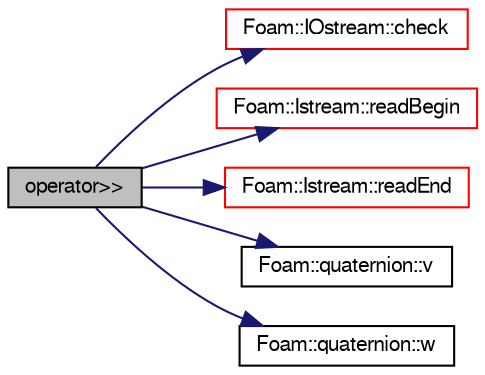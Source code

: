 digraph "operator&gt;&gt;"
{
  bgcolor="transparent";
  edge [fontname="FreeSans",fontsize="10",labelfontname="FreeSans",labelfontsize="10"];
  node [fontname="FreeSans",fontsize="10",shape=record];
  rankdir="LR";
  Node119637 [label="operator\>\>",height=0.2,width=0.4,color="black", fillcolor="grey75", style="filled", fontcolor="black"];
  Node119637 -> Node119638 [color="midnightblue",fontsize="10",style="solid",fontname="FreeSans"];
  Node119638 [label="Foam::IOstream::check",height=0.2,width=0.4,color="red",URL="$a26226.html#a367eb3425fc4e8270e2aa961df8ac8a5",tooltip="Check IOstream status for given operation. "];
  Node119637 -> Node119687 [color="midnightblue",fontsize="10",style="solid",fontname="FreeSans"];
  Node119687 [label="Foam::Istream::readBegin",height=0.2,width=0.4,color="red",URL="$a26234.html#a0f770b511770a752d65282976e8a8078"];
  Node119637 -> Node119692 [color="midnightblue",fontsize="10",style="solid",fontname="FreeSans"];
  Node119692 [label="Foam::Istream::readEnd",height=0.2,width=0.4,color="red",URL="$a26234.html#a092d231ce97840ca80cad9b0e98acbb8"];
  Node119637 -> Node119693 [color="midnightblue",fontsize="10",style="solid",fontname="FreeSans"];
  Node119693 [label="Foam::quaternion::v",height=0.2,width=0.4,color="black",URL="$a28130.html#a0b28d9569e4deded6b9ae485461d0b04",tooltip="Vector part of the quaternion ( = axis of rotation) "];
  Node119637 -> Node119694 [color="midnightblue",fontsize="10",style="solid",fontname="FreeSans"];
  Node119694 [label="Foam::quaternion::w",height=0.2,width=0.4,color="black",URL="$a28130.html#a65b3f9bfe6acd8b71cefd575fab0d05c",tooltip="Scalar part of the quaternion ( = cos(theta/2) for rotation) "];
}
